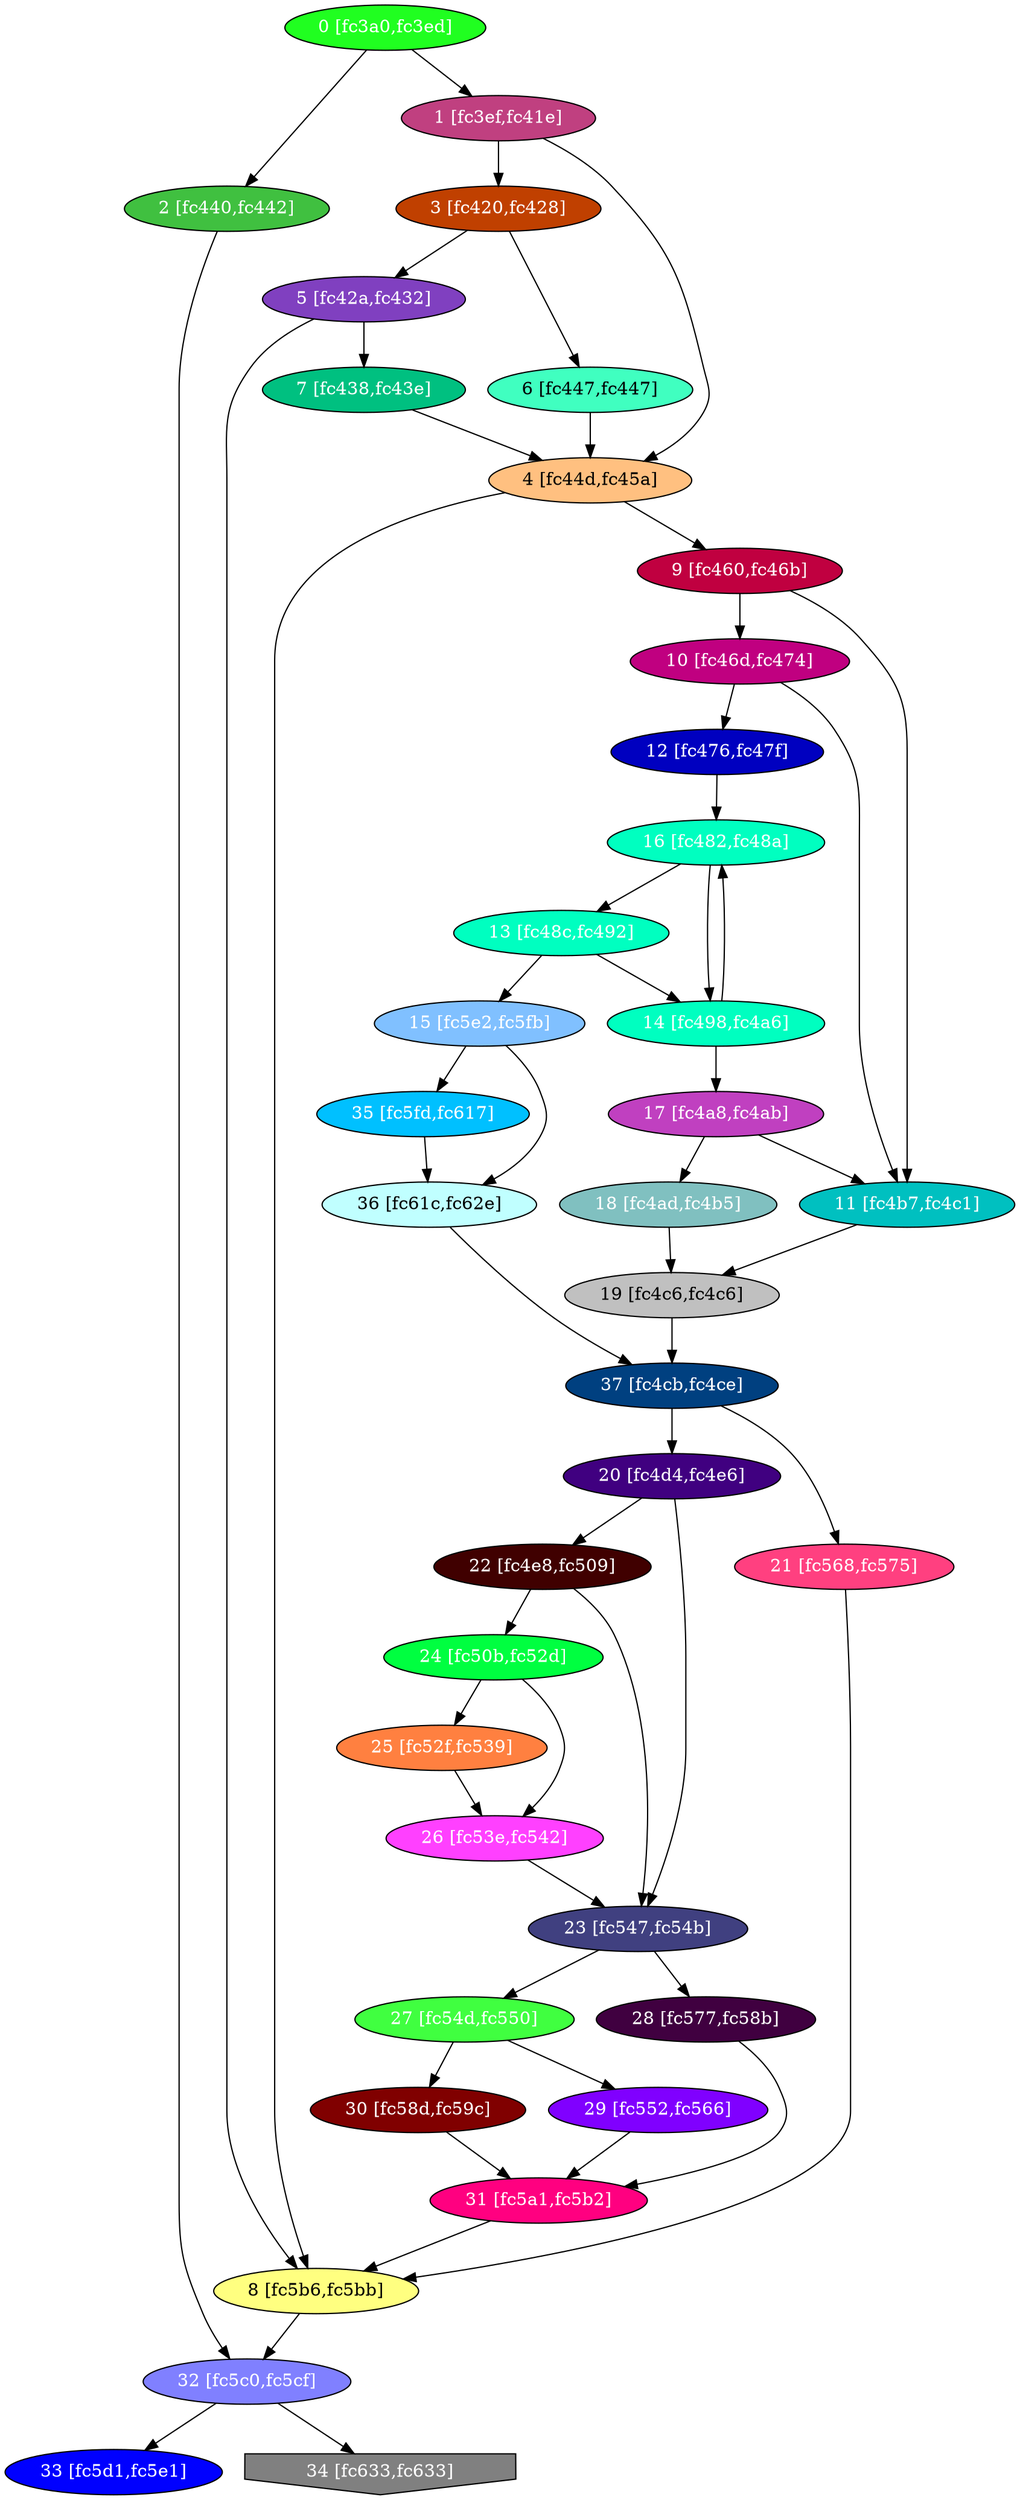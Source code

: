 diGraph libnss3{
	libnss3_0  [style=filled fillcolor="#20FF20" fontcolor="#ffffff" shape=oval label="0 [fc3a0,fc3ed]"]
	libnss3_1  [style=filled fillcolor="#C04080" fontcolor="#ffffff" shape=oval label="1 [fc3ef,fc41e]"]
	libnss3_2  [style=filled fillcolor="#40C040" fontcolor="#ffffff" shape=oval label="2 [fc440,fc442]"]
	libnss3_3  [style=filled fillcolor="#C04000" fontcolor="#ffffff" shape=oval label="3 [fc420,fc428]"]
	libnss3_4  [style=filled fillcolor="#FFC080" fontcolor="#000000" shape=oval label="4 [fc44d,fc45a]"]
	libnss3_5  [style=filled fillcolor="#8040C0" fontcolor="#ffffff" shape=oval label="5 [fc42a,fc432]"]
	libnss3_6  [style=filled fillcolor="#40FFC0" fontcolor="#000000" shape=oval label="6 [fc447,fc447]"]
	libnss3_7  [style=filled fillcolor="#00C080" fontcolor="#ffffff" shape=oval label="7 [fc438,fc43e]"]
	libnss3_8  [style=filled fillcolor="#FFFF80" fontcolor="#000000" shape=oval label="8 [fc5b6,fc5bb]"]
	libnss3_9  [style=filled fillcolor="#C00040" fontcolor="#ffffff" shape=oval label="9 [fc460,fc46b]"]
	libnss3_a  [style=filled fillcolor="#C00080" fontcolor="#ffffff" shape=oval label="10 [fc46d,fc474]"]
	libnss3_b  [style=filled fillcolor="#00C0C0" fontcolor="#ffffff" shape=oval label="11 [fc4b7,fc4c1]"]
	libnss3_c  [style=filled fillcolor="#0000C0" fontcolor="#ffffff" shape=oval label="12 [fc476,fc47f]"]
	libnss3_d  [style=filled fillcolor="#00FFC0" fontcolor="#ffffff" shape=oval label="13 [fc48c,fc492]"]
	libnss3_e  [style=filled fillcolor="#00FFC0" fontcolor="#ffffff" shape=oval label="14 [fc498,fc4a6]"]
	libnss3_f  [style=filled fillcolor="#80C0FF" fontcolor="#ffffff" shape=oval label="15 [fc5e2,fc5fb]"]
	libnss3_10  [style=filled fillcolor="#00FFC0" fontcolor="#ffffff" shape=oval label="16 [fc482,fc48a]"]
	libnss3_11  [style=filled fillcolor="#C040C0" fontcolor="#ffffff" shape=oval label="17 [fc4a8,fc4ab]"]
	libnss3_12  [style=filled fillcolor="#80C0C0" fontcolor="#ffffff" shape=oval label="18 [fc4ad,fc4b5]"]
	libnss3_13  [style=filled fillcolor="#C0C0C0" fontcolor="#000000" shape=oval label="19 [fc4c6,fc4c6]"]
	libnss3_14  [style=filled fillcolor="#400080" fontcolor="#ffffff" shape=oval label="20 [fc4d4,fc4e6]"]
	libnss3_15  [style=filled fillcolor="#FF4080" fontcolor="#ffffff" shape=oval label="21 [fc568,fc575]"]
	libnss3_16  [style=filled fillcolor="#400000" fontcolor="#ffffff" shape=oval label="22 [fc4e8,fc509]"]
	libnss3_17  [style=filled fillcolor="#404080" fontcolor="#ffffff" shape=oval label="23 [fc547,fc54b]"]
	libnss3_18  [style=filled fillcolor="#00FF40" fontcolor="#ffffff" shape=oval label="24 [fc50b,fc52d]"]
	libnss3_19  [style=filled fillcolor="#FF8040" fontcolor="#ffffff" shape=oval label="25 [fc52f,fc539]"]
	libnss3_1a  [style=filled fillcolor="#FF40FF" fontcolor="#ffffff" shape=oval label="26 [fc53e,fc542]"]
	libnss3_1b  [style=filled fillcolor="#40FF40" fontcolor="#ffffff" shape=oval label="27 [fc54d,fc550]"]
	libnss3_1c  [style=filled fillcolor="#400040" fontcolor="#ffffff" shape=oval label="28 [fc577,fc58b]"]
	libnss3_1d  [style=filled fillcolor="#8000FF" fontcolor="#ffffff" shape=oval label="29 [fc552,fc566]"]
	libnss3_1e  [style=filled fillcolor="#800000" fontcolor="#ffffff" shape=oval label="30 [fc58d,fc59c]"]
	libnss3_1f  [style=filled fillcolor="#FF0080" fontcolor="#ffffff" shape=oval label="31 [fc5a1,fc5b2]"]
	libnss3_20  [style=filled fillcolor="#8080FF" fontcolor="#ffffff" shape=oval label="32 [fc5c0,fc5cf]"]
	libnss3_21  [style=filled fillcolor="#0000FF" fontcolor="#ffffff" shape=oval label="33 [fc5d1,fc5e1]"]
	libnss3_22  [style=filled fillcolor="#808080" fontcolor="#ffffff" shape=invhouse label="34 [fc633,fc633]"]
	libnss3_23  [style=filled fillcolor="#00C0FF" fontcolor="#ffffff" shape=oval label="35 [fc5fd,fc617]"]
	libnss3_24  [style=filled fillcolor="#C0FFFF" fontcolor="#000000" shape=oval label="36 [fc61c,fc62e]"]
	libnss3_25  [style=filled fillcolor="#004080" fontcolor="#ffffff" shape=oval label="37 [fc4cb,fc4ce]"]

	libnss3_0 -> libnss3_1
	libnss3_0 -> libnss3_2
	libnss3_1 -> libnss3_3
	libnss3_1 -> libnss3_4
	libnss3_2 -> libnss3_20
	libnss3_3 -> libnss3_5
	libnss3_3 -> libnss3_6
	libnss3_4 -> libnss3_8
	libnss3_4 -> libnss3_9
	libnss3_5 -> libnss3_7
	libnss3_5 -> libnss3_8
	libnss3_6 -> libnss3_4
	libnss3_7 -> libnss3_4
	libnss3_8 -> libnss3_20
	libnss3_9 -> libnss3_a
	libnss3_9 -> libnss3_b
	libnss3_a -> libnss3_b
	libnss3_a -> libnss3_c
	libnss3_b -> libnss3_13
	libnss3_c -> libnss3_10
	libnss3_d -> libnss3_e
	libnss3_d -> libnss3_f
	libnss3_e -> libnss3_10
	libnss3_e -> libnss3_11
	libnss3_f -> libnss3_23
	libnss3_f -> libnss3_24
	libnss3_10 -> libnss3_d
	libnss3_10 -> libnss3_e
	libnss3_11 -> libnss3_b
	libnss3_11 -> libnss3_12
	libnss3_12 -> libnss3_13
	libnss3_13 -> libnss3_25
	libnss3_14 -> libnss3_16
	libnss3_14 -> libnss3_17
	libnss3_15 -> libnss3_8
	libnss3_16 -> libnss3_17
	libnss3_16 -> libnss3_18
	libnss3_17 -> libnss3_1b
	libnss3_17 -> libnss3_1c
	libnss3_18 -> libnss3_19
	libnss3_18 -> libnss3_1a
	libnss3_19 -> libnss3_1a
	libnss3_1a -> libnss3_17
	libnss3_1b -> libnss3_1d
	libnss3_1b -> libnss3_1e
	libnss3_1c -> libnss3_1f
	libnss3_1d -> libnss3_1f
	libnss3_1e -> libnss3_1f
	libnss3_1f -> libnss3_8
	libnss3_20 -> libnss3_21
	libnss3_20 -> libnss3_22
	libnss3_23 -> libnss3_24
	libnss3_24 -> libnss3_25
	libnss3_25 -> libnss3_14
	libnss3_25 -> libnss3_15
}